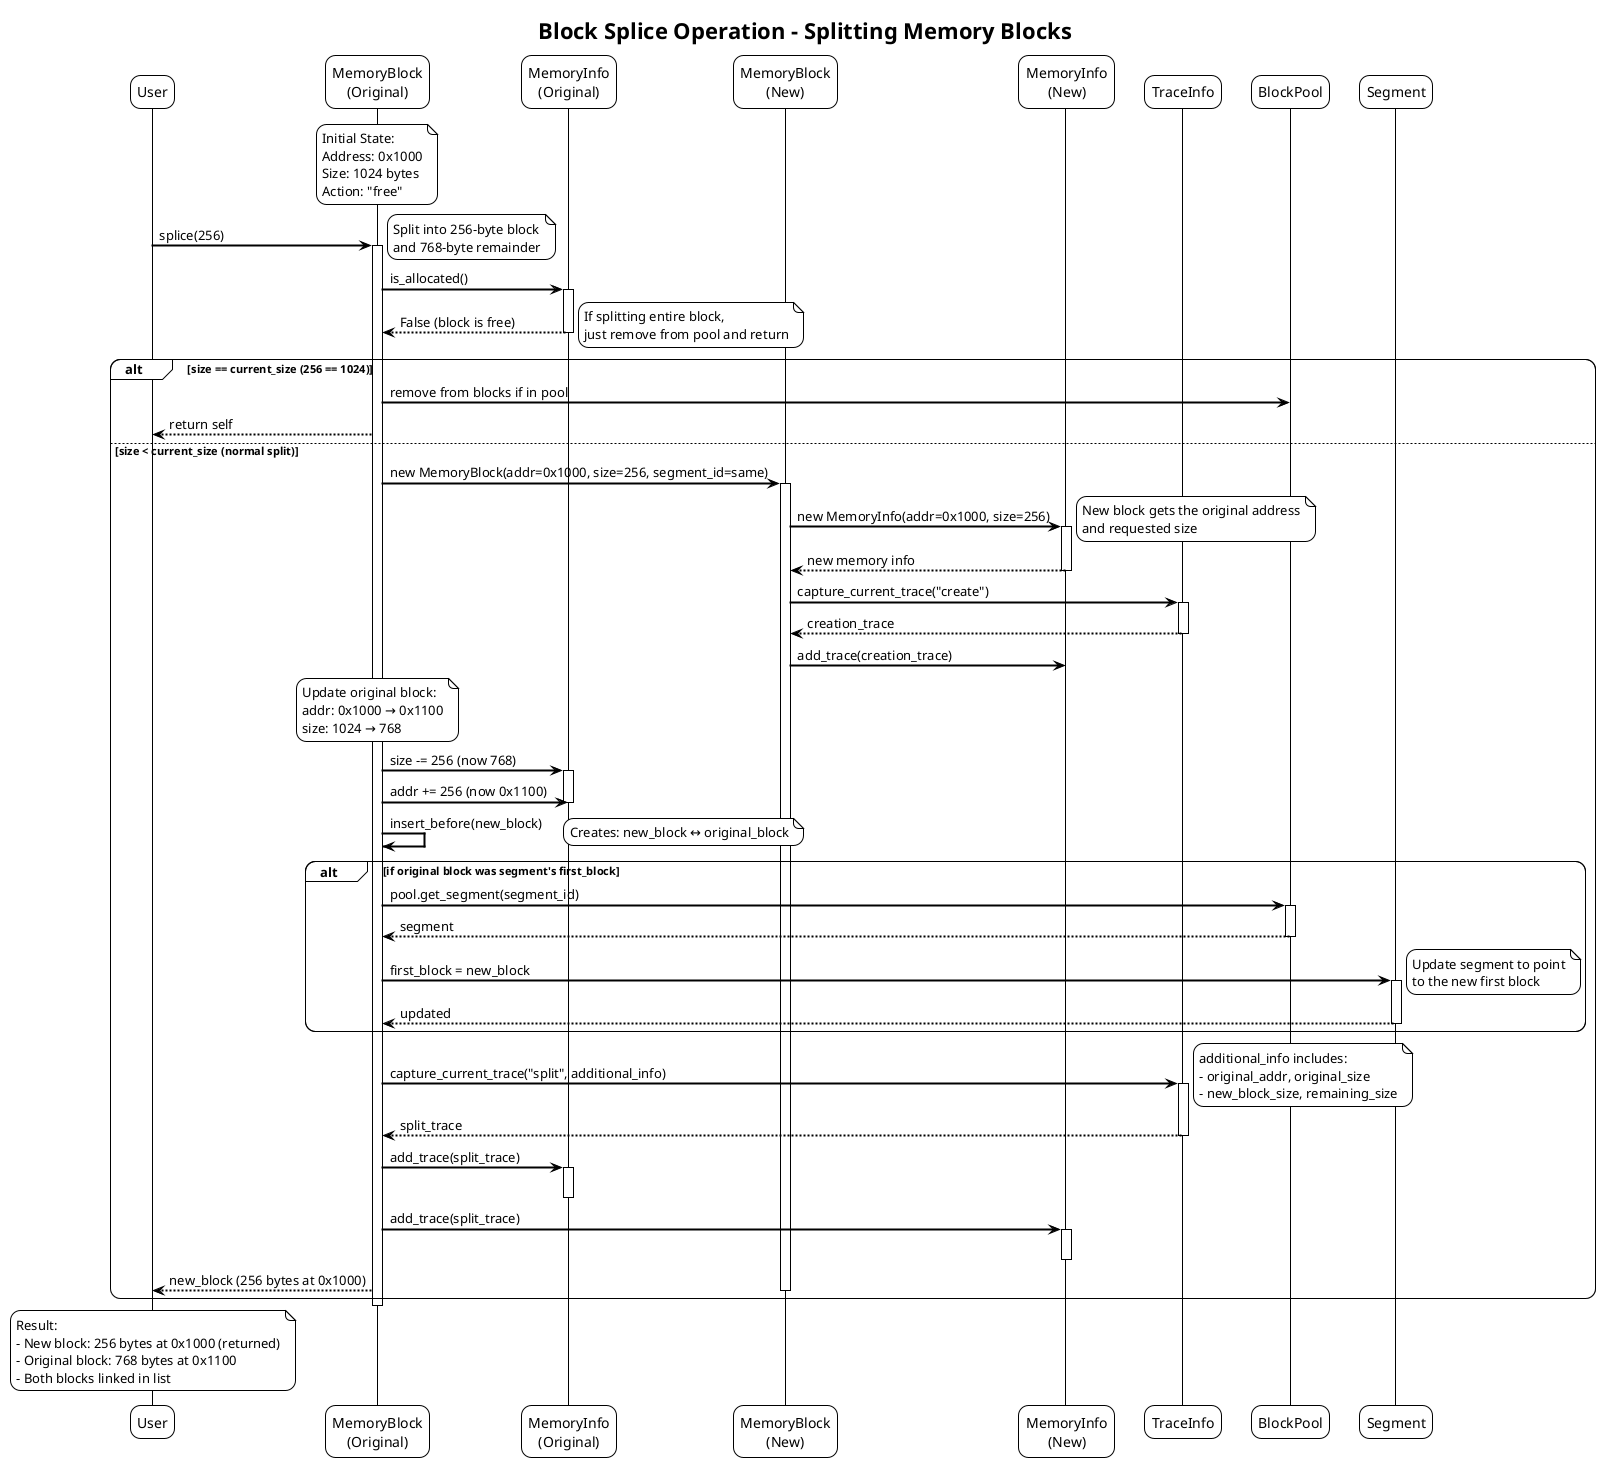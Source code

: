 @startuml Block Splice Operation

!theme plain
skinparam sequenceArrowThickness 2
skinparam roundcorner 20
skinparam maxmessagelength 80

title Block Splice Operation - Splitting Memory Blocks

participant "User" as U
participant "MemoryBlock\n(Original)" as MB1
participant "MemoryInfo\n(Original)" as MI1
participant "MemoryBlock\n(New)" as MB2
participant "MemoryInfo\n(New)" as MI2
participant "TraceInfo" as TI
participant "BlockPool" as BP
participant "Segment" as S

note over MB1: Initial State:\nAddress: 0x1000\nSize: 1024 bytes\nAction: "free"

U -> MB1: splice(256)
note right: Split into 256-byte block\nand 768-byte remainder

activate MB1

' Validation phase
MB1 -> MI1: is_allocated()
activate MI1
MI1 --> MB1: False (block is free)
deactivate MI1

alt size == current_size (256 == 1024)
    note right: If splitting entire block,\njust remove from pool and return
    MB1 -> BP: remove from blocks if in pool
    MB1 --> U: return self
else size < current_size (normal split)

    ' Create new block for the requested size
    MB1 -> MB2: new MemoryBlock(addr=0x1000, size=256, segment_id=same)
    activate MB2

    MB2 -> MI2: new MemoryInfo(addr=0x1000, size=256)
    activate MI2
    note right: New block gets the original address\nand requested size
    MI2 --> MB2: new memory info
    deactivate MI2

    ' Capture creation trace for new block
    MB2 -> TI: capture_current_trace("create")
    activate TI
    TI --> MB2: creation_trace
    deactivate TI

    MB2 -> MI2: add_trace(creation_trace)

    ' Update original block's properties
    note over MB1: Update original block:\naddr: 0x1000 → 0x1100\nsize: 1024 → 768

    MB1 -> MI1: size -= 256 (now 768)
    activate MI1
    MB1 -> MI1: addr += 256 (now 0x1100)
    deactivate MI1

    ' Link the blocks in the linked list
    MB1 -> MB1: insert_before(new_block)
    note right: Creates: new_block ↔ original_block

    ' Update segment's first_block reference if needed
    alt if original block was segment's first_block
        MB1 -> BP: pool.get_segment(segment_id)
        activate BP
        BP --> MB1: segment
        deactivate BP

        MB1 -> S: first_block = new_block
        activate S
        note right: Update segment to point\nto the new first block
        S --> MB1: updated
        deactivate S
    end

    ' Capture split trace for both blocks
    MB1 -> TI: capture_current_trace("split", additional_info)
    activate TI
    note right: additional_info includes:\n- original_addr, original_size\n- new_block_size, remaining_size
    TI --> MB1: split_trace
    deactivate TI

    ' Add trace to both blocks
    MB1 -> MI1: add_trace(split_trace)
    activate MI1
    deactivate MI1

    MB1 -> MI2: add_trace(split_trace)
    activate MI2
    deactivate MI2

    MB1 --> U: new_block (256 bytes at 0x1000)
    deactivate MB2
end

deactivate MB1

note over U: Result:\n- New block: 256 bytes at 0x1000 (returned)\n- Original block: 768 bytes at 0x1100\n- Both blocks linked in list

@enduml
